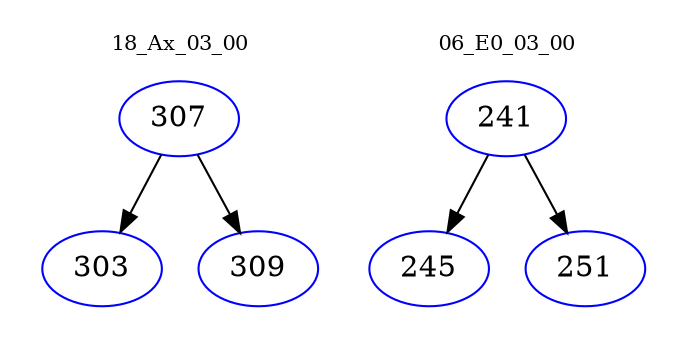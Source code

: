 digraph{
subgraph cluster_0 {
color = white
label = "18_Ax_03_00";
fontsize=10;
T0_307 [label="307", color="blue"]
T0_307 -> T0_303 [color="black"]
T0_303 [label="303", color="blue"]
T0_307 -> T0_309 [color="black"]
T0_309 [label="309", color="blue"]
}
subgraph cluster_1 {
color = white
label = "06_E0_03_00";
fontsize=10;
T1_241 [label="241", color="blue"]
T1_241 -> T1_245 [color="black"]
T1_245 [label="245", color="blue"]
T1_241 -> T1_251 [color="black"]
T1_251 [label="251", color="blue"]
}
}
